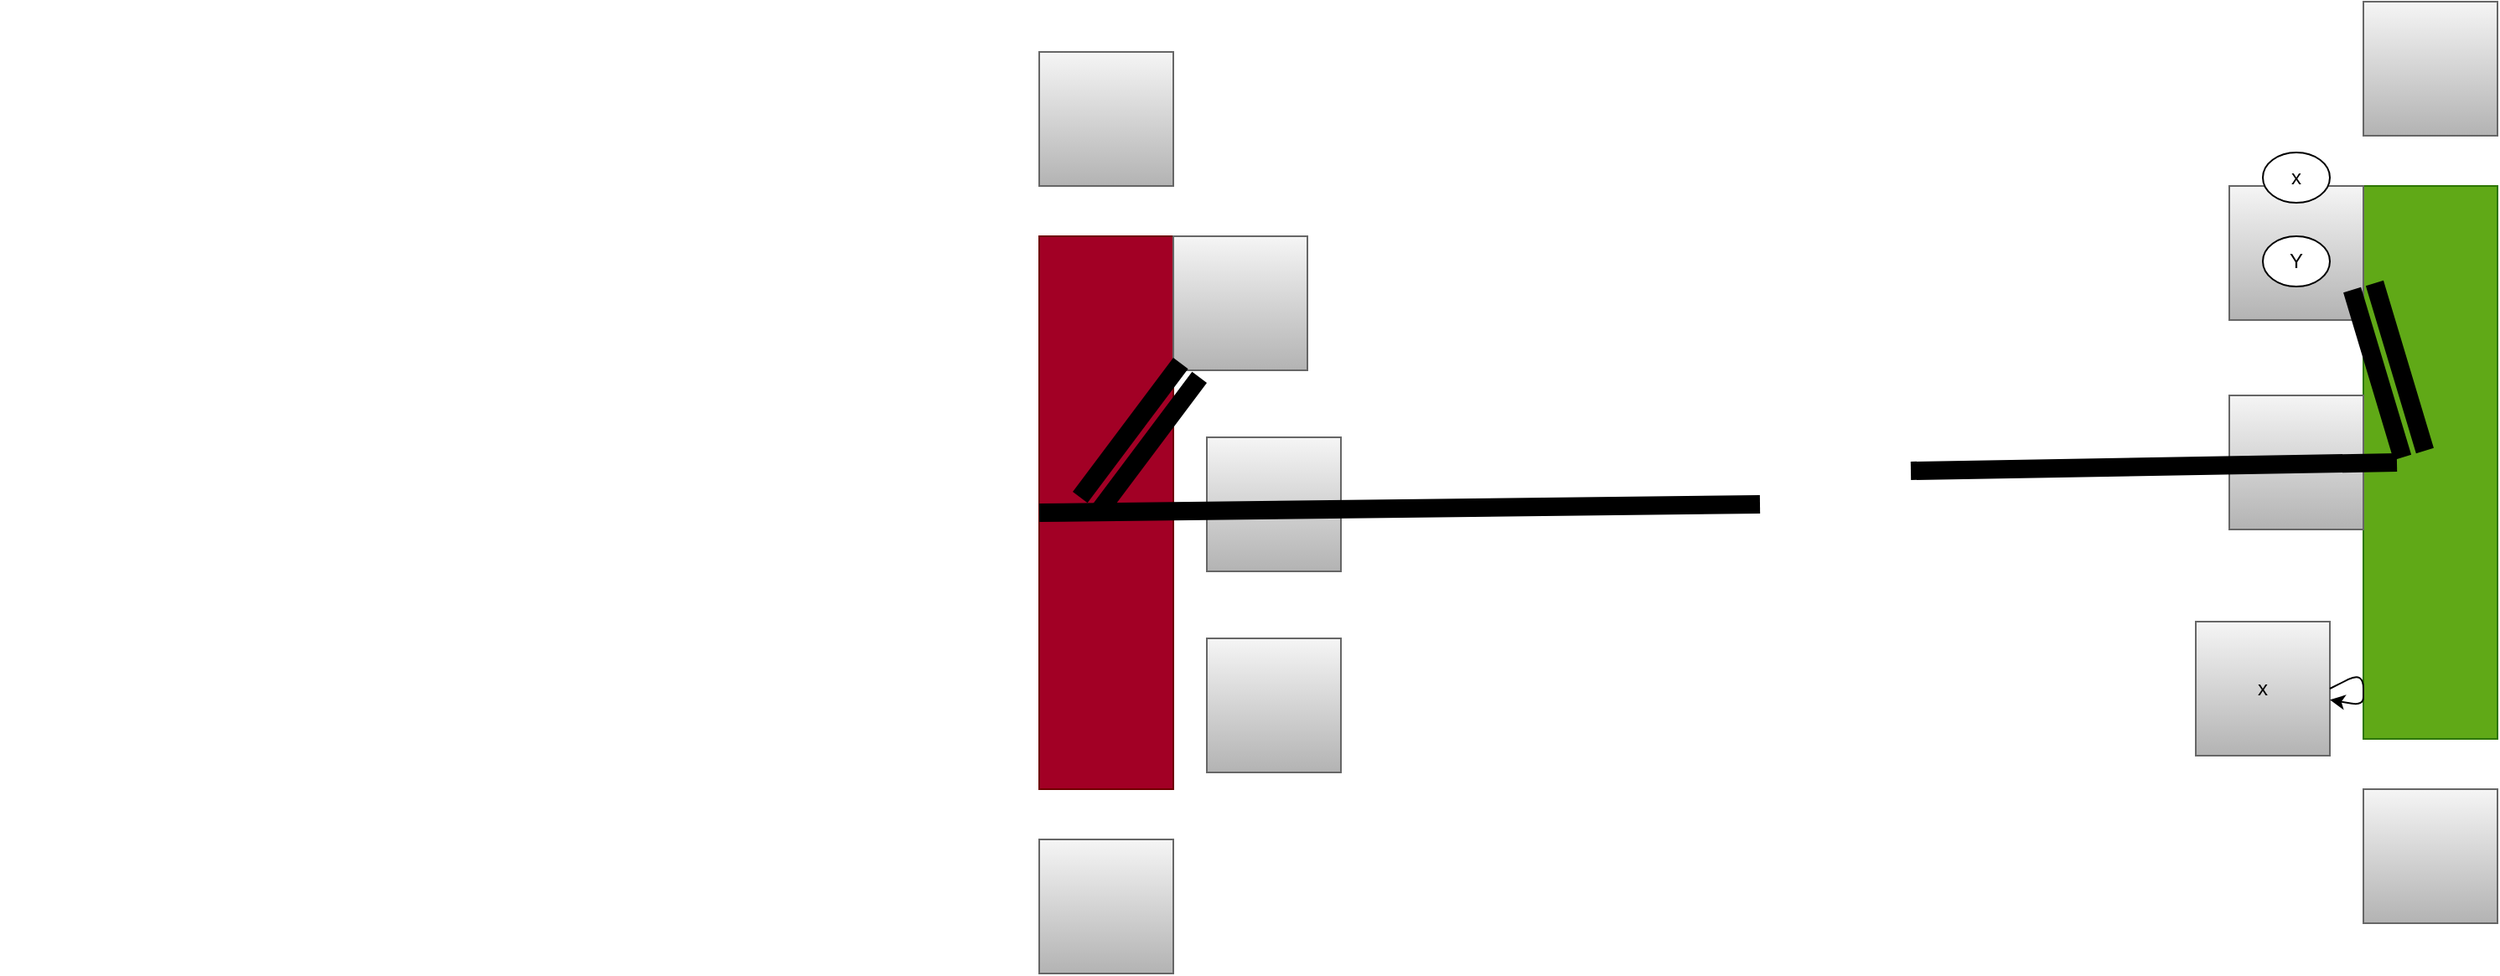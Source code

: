 <mxfile>
    <diagram id="Ox6hV4dlMAO6TVa1AOBB" name="Page-1">
        <mxGraphModel dx="1234" dy="341" grid="1" gridSize="10" guides="1" tooltips="1" connect="1" arrows="1" fold="1" page="1" pageScale="1" pageWidth="850" pageHeight="1100" math="0" shadow="0">
            <root>
                <mxCell id="0"/>
                <mxCell id="1" parent="0"/>
                <mxCell id="3" value="" style="rounded=0;whiteSpace=wrap;html=1;fillColor=#a20025;fontColor=#ffffff;strokeColor=#6F0000;" parent="1" vertex="1">
                    <mxGeometry x="360" y="400" width="80" height="330" as="geometry"/>
                </mxCell>
                <mxCell id="4" value="" style="rounded=0;whiteSpace=wrap;html=1;fillColor=#f5f5f5;gradientColor=#b3b3b3;strokeColor=#666666;" parent="1" vertex="1">
                    <mxGeometry x="440" y="400" width="80" height="80" as="geometry"/>
                </mxCell>
                <mxCell id="5" value="" style="rounded=0;whiteSpace=wrap;html=1;fillColor=#f5f5f5;gradientColor=#b3b3b3;strokeColor=#666666;" parent="1" vertex="1">
                    <mxGeometry x="460" y="520" width="80" height="80" as="geometry"/>
                </mxCell>
                <mxCell id="6" value="" style="rounded=0;whiteSpace=wrap;html=1;fillColor=#f5f5f5;gradientColor=#b3b3b3;strokeColor=#666666;" parent="1" vertex="1">
                    <mxGeometry x="460" y="640" width="80" height="80" as="geometry"/>
                </mxCell>
                <mxCell id="7" value="" style="rounded=0;whiteSpace=wrap;html=1;fillColor=#f5f5f5;gradientColor=#b3b3b3;strokeColor=#666666;" parent="1" vertex="1">
                    <mxGeometry x="360" y="760" width="80" height="80" as="geometry"/>
                </mxCell>
                <mxCell id="8" value="" style="rounded=0;whiteSpace=wrap;html=1;fillColor=#f5f5f5;gradientColor=#b3b3b3;strokeColor=#666666;" parent="1" vertex="1">
                    <mxGeometry x="360" y="290" width="80" height="80" as="geometry"/>
                </mxCell>
                <mxCell id="lbwGQOhKZgSZsRUmyyNh-10" value="" style="shape=link;html=1;strokeColor=#000000;strokeWidth=11;" parent="1" target="4" edge="1">
                    <mxGeometry width="100" relative="1" as="geometry">
                        <mxPoint x="390" y="560" as="sourcePoint"/>
                        <mxPoint x="470" y="560" as="targetPoint"/>
                    </mxGeometry>
                </mxCell>
                <mxCell id="lbwGQOhKZgSZsRUmyyNh-11" value="" style="endArrow=none;html=1;strokeColor=#000000;strokeWidth=11;exitX=0;exitY=0.5;exitDx=0;exitDy=0;" parent="1" source="3" edge="1">
                    <mxGeometry width="50" height="50" relative="1" as="geometry">
                        <mxPoint x="380" y="710" as="sourcePoint"/>
                        <mxPoint x="790" y="560" as="targetPoint"/>
                    </mxGeometry>
                </mxCell>
                <mxCell id="9" value="" style="shape=image;verticalLabelPosition=bottom;labelBackgroundColor=default;verticalAlign=top;aspect=fixed;imageAspect=0;image=https://assets.website-files.com/621ca7b6009267905d98302b/62f2b3b7b7b09276a4ad01f2_Unit%20Circle%20Degrees.gif;" parent="1" vertex="1">
                    <mxGeometry x="-260" y="290" width="550" height="550" as="geometry"/>
                </mxCell>
                <mxCell id="10" value="" style="rounded=0;whiteSpace=wrap;html=1;fillColor=#60a917;strokeColor=#2D7600;fontColor=#ffffff;" parent="1" vertex="1">
                    <mxGeometry x="1150" y="370" width="80" height="330" as="geometry"/>
                </mxCell>
                <mxCell id="11" value="x" style="rounded=0;whiteSpace=wrap;html=1;fillColor=#f5f5f5;gradientColor=#b3b3b3;strokeColor=#666666;" parent="1" vertex="1">
                    <mxGeometry x="1050" y="630" width="80" height="80" as="geometry"/>
                </mxCell>
                <mxCell id="12" value="" style="rounded=0;whiteSpace=wrap;html=1;fillColor=#f5f5f5;gradientColor=#b3b3b3;strokeColor=#666666;" parent="1" vertex="1">
                    <mxGeometry x="1070" y="495" width="80" height="80" as="geometry"/>
                </mxCell>
                <mxCell id="13" value="" style="rounded=0;whiteSpace=wrap;html=1;fillColor=#f5f5f5;gradientColor=#b3b3b3;strokeColor=#666666;" parent="1" vertex="1">
                    <mxGeometry x="1070" y="370" width="80" height="80" as="geometry"/>
                </mxCell>
                <mxCell id="14" value="" style="rounded=0;whiteSpace=wrap;html=1;fillColor=#f5f5f5;gradientColor=#b3b3b3;strokeColor=#666666;" parent="1" vertex="1">
                    <mxGeometry x="1150" y="730" width="80" height="80" as="geometry"/>
                </mxCell>
                <mxCell id="15" value="" style="rounded=0;whiteSpace=wrap;html=1;fillColor=#f5f5f5;gradientColor=#b3b3b3;strokeColor=#666666;" parent="1" vertex="1">
                    <mxGeometry x="1150" y="260" width="80" height="80" as="geometry"/>
                </mxCell>
                <mxCell id="16" value="" style="shape=link;html=1;strokeColor=#000000;strokeWidth=11;entryX=1;entryY=0.75;entryDx=0;entryDy=0;" parent="1" target="13" edge="1">
                    <mxGeometry width="100" relative="1" as="geometry">
                        <mxPoint x="1180" y="530" as="sourcePoint"/>
                        <mxPoint x="1260" y="530" as="targetPoint"/>
                    </mxGeometry>
                </mxCell>
                <mxCell id="17" value="" style="endArrow=none;html=1;strokeColor=#000000;strokeWidth=11;" parent="1" edge="1">
                    <mxGeometry width="50" height="50" relative="1" as="geometry">
                        <mxPoint x="1170" y="535" as="sourcePoint"/>
                        <mxPoint x="880" y="540" as="targetPoint"/>
                    </mxGeometry>
                </mxCell>
                <mxCell id="18" style="edgeStyle=none;html=1;exitX=1;exitY=0.5;exitDx=0;exitDy=0;" parent="1" source="11" target="11" edge="1">
                    <mxGeometry relative="1" as="geometry"/>
                </mxCell>
                <mxCell id="19" value="x" style="ellipse;whiteSpace=wrap;html=1;" parent="1" vertex="1">
                    <mxGeometry x="1090" y="350" width="40" height="30" as="geometry"/>
                </mxCell>
                <mxCell id="22" value="Y" style="ellipse;whiteSpace=wrap;html=1;" parent="1" vertex="1">
                    <mxGeometry x="1090" y="400" width="40" height="30" as="geometry"/>
                </mxCell>
            </root>
        </mxGraphModel>
    </diagram>
</mxfile>